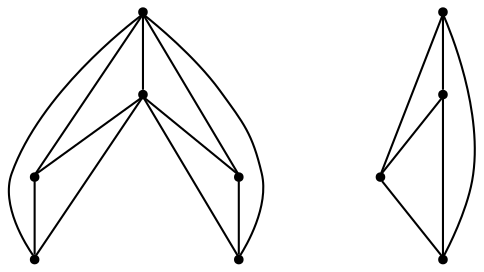 graph {
  node [shape=point,comment="{\"directed\":false,\"doi\":\"10.1007/978-3-319-03841-4_8\",\"figure\":\"2\"}"]

  v0 [pos="1670.8921175486173,693.4807856043998"]
  v1 [pos="1622.357192583361,887.3250658747708"]
  v2 [pos="1428.404802241654,887.3250658747708"]
  v3 [pos="1379.932356198942,693.4807856043997"]
  v4 [pos="1185.9174869346907,887.3250658747709"]
  v5 [pos="1185.9174869346905,790.4342113765122"]
  v6 [pos="1088.9101159267223,984.3408085659653"]
  v7 [pos="1088.9101159267223,693.4807856043997"]
  v8 [pos="1622.357192583361,790.4342113765122"]
  v9 [pos="1428.404802241654,790.4342113765122"]

  v0 -- v2 [id="-1",pos="1670.8921175486173,693.4807856043998 1715.3491475830226,723.7147927274328 1741.9516802655487,773.9730064349194 1741.9516802655487,827.7109841862069 1741.9516802655487,917.3381022898345 1669.1700979171267,990.0791793943316 1579.4928660805776,990.0791793943316 1512.8114406931602,990.0791793943316 1452.9016616237054,949.3558358385509 1428.404802241654,887.3250658747708"]
  v6 -- v7 [id="-2",pos="1088.9101159267223,984.3408085659653 1088.9101159267223,693.4807856043997 1088.9101159267223,693.4807856043997 1088.9101159267223,693.4807856043997"]
  v5 -- v7 [id="-3",pos="1185.9174869346905,790.4342113765122 1088.9101159267223,693.4807856043997 1088.9101159267223,693.4807856043997 1088.9101159267223,693.4807856043997"]
  v3 -- v8 [id="-4",pos="1379.932356198942,693.4807856043997 1622.357192583361,790.4342113765122 1622.357192583361,790.4342113765122 1622.357192583361,790.4342113765122"]
  v3 -- v2 [id="-5",pos="1379.932356198942,693.4807856043997 1428.404802241654,887.3250658747708 1428.404802241654,887.3250658747708 1428.404802241654,887.3250658747708"]
  v3 -- v9 [id="-6",pos="1379.932356198942,693.4807856043997 1428.404802241654,790.4342113765122 1428.404802241654,790.4342113765122 1428.404802241654,790.4342113765122"]
  v9 -- v0 [id="-7",pos="1428.404802241654,790.4342113765122 1670.8921175486173,693.4807856043998 1670.8921175486173,693.4807856043998 1670.8921175486173,693.4807856043998"]
  v2 -- v1 [id="-8",pos="1428.404802241654,887.3250658747708 1622.357192583361,887.3250658747708 1622.357192583361,887.3250658747708 1622.357192583361,887.3250658747708"]
  v1 -- v0 [id="-9",pos="1622.357192583361,887.3250658747708 1670.8921175486173,693.4807856043998 1670.8921175486173,693.4807856043998 1670.8921175486173,693.4807856043998"]
  v8 -- v9 [id="-10",pos="1622.357192583361,790.4342113765122 1428.404802241654,790.4342113765122 1428.404802241654,790.4342113765122 1428.404802241654,790.4342113765122"]
  v0 -- v3 [id="-11",pos="1670.8921175486173,693.4807856043998 1379.932356198942,693.4807856043997 1379.932356198942,693.4807856043997 1379.932356198942,693.4807856043997"]
  v0 -- v8 [id="-12",pos="1670.8921175486173,693.4807856043998 1622.357192583361,790.4342113765122 1622.357192583361,790.4342113765122 1622.357192583361,790.4342113765122"]
  v7 -- v4 [id="-13",pos="1088.9101159267223,693.4807856043997 1103.9666773337844,685.9586247616571 1120.574491133937,682.0413069217302 1137.4075344512048,682.0413069217302 1197.271504127348,682.0413069217302 1245.8523657342307,730.5992861573648 1245.8523657342307,790.4256904916581 1245.8523657342307,831.4782962994865 1222.6439273511448,869.0094238809446 1185.9174869346907,887.3250658747709"]
  v6 -- v5 [id="-14",pos="1088.9101159267223,984.3408085659653 1103.9666773337844,991.8378518749962 1120.5702919395503,995.7551697149231 1137.40740720289,995.7551697149231 1197.267304932961,995.7551697149231 1245.8523657342307,947.2013873330226 1245.8523657342307,887.3707225563023 1245.8523657342307,846.3181803371668 1222.6439273511448,808.7912496094428 1185.9174869346905,790.4342113765122"]
  v6 -- v4 [id="-15",pos="1088.9101159267223,984.3408085659653 1185.9174869346907,887.3250658747709 1185.9174869346907,887.3250658747709 1185.9174869346907,887.3250658747709"]
  v3 -- v1 [id="-16",pos="1379.932356198942,693.4807856043997 1335.4543938167599,723.7147927274328 1308.8519883825484,773.9730064349194 1308.8519883825484,827.710920597514 1308.8519883825484,917.3381022898345 1381.6335707309704,990.0791793943316 1471.3106753192046,990.0791793943316 1537.9921007066223,990.0791793943316 1597.9020070243917,949.3517025735098 1622.357192583361,887.3250658747708"]
  v4 -- v5 [id="-17",pos="1185.9174869346907,887.3250658747709 1185.9174869346905,790.4342113765122 1185.9174869346905,790.4342113765122 1185.9174869346905,790.4342113765122"]
}